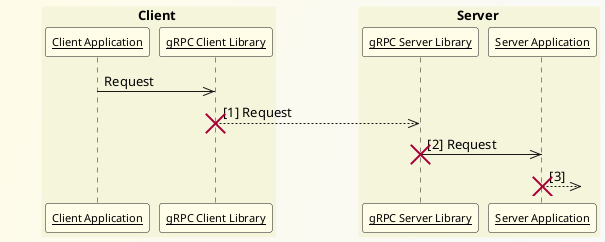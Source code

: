 @startuml
'https://plantuml.com/sequence-diagram

'hide footbox
'footer Foot Box removed
'skinparam monochrome true
skinparam Box {
Padding 40

}

skinparam sequenceMessageAlign direction
skinparam handwritten false
skinparam SequenceBoxBorderColor #fffce8/#f8f9fa

skinparam BackgroundColor #fffce8/#f8f9fa

skinparam sequence {
Participant underline
ParticipantFontSize 11
ParticipantFontColor black

ParticipantBackgroundColor #fffce8
'ParticipantPadding 1
}
box Client #beige
participant "Client Application"
participant "gRPC Client Library"
end box

box Server #beige
participant "gRPC Server Library"
participant "Server Application"
end box
"Client Application" ->> "gRPC Client Library": Request
"gRPC Client Library" -->> "gRPC Server Library": [1] Request
destroy "gRPC Client Library"

"gRPC Server Library" ->> "Server Application":   [2] Request
destroy "gRPC Server Library"
"Server Application" -->>?:[3]

destroy "Server Application"

@enduml